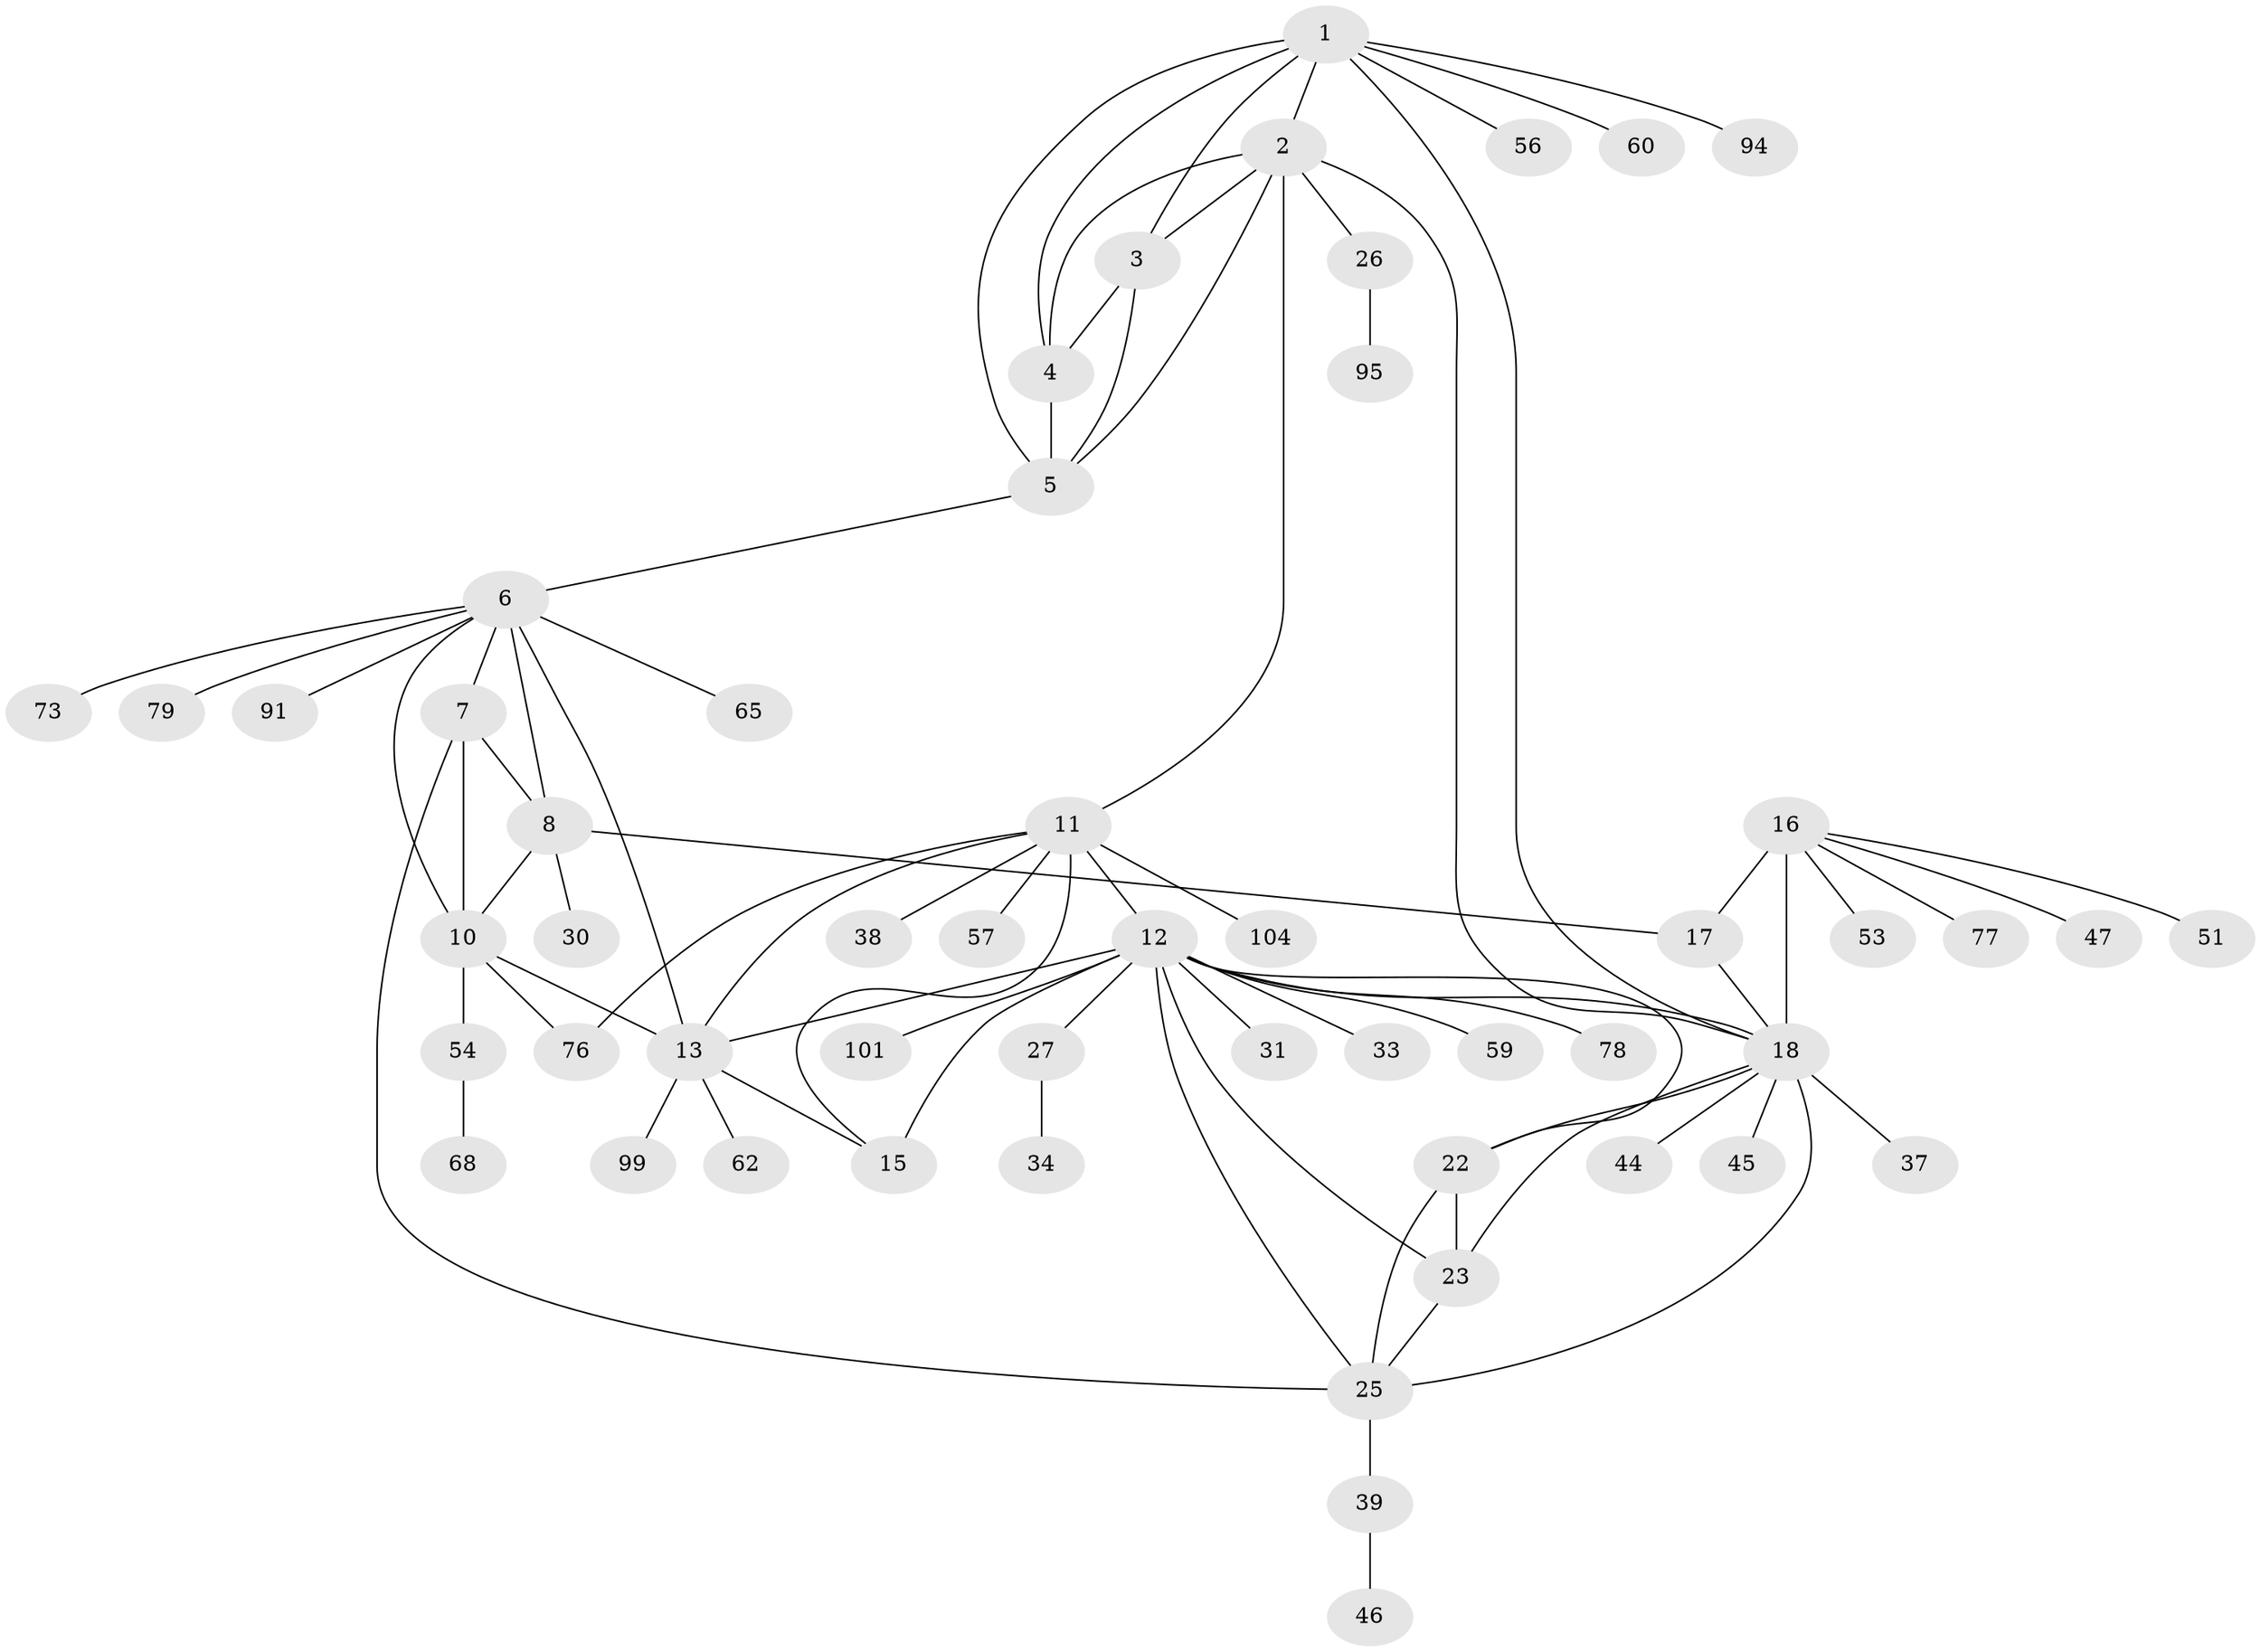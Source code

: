 // original degree distribution, {9: 0.03773584905660377, 7: 0.05660377358490566, 5: 0.018867924528301886, 6: 0.03773584905660377, 10: 0.009433962264150943, 8: 0.03773584905660377, 4: 0.02830188679245283, 13: 0.009433962264150943, 11: 0.009433962264150943, 2: 0.1320754716981132, 1: 0.6132075471698113, 3: 0.009433962264150943}
// Generated by graph-tools (version 1.1) at 2025/16/03/09/25 04:16:06]
// undirected, 53 vertices, 78 edges
graph export_dot {
graph [start="1"]
  node [color=gray90,style=filled];
  1 [super="+42"];
  2;
  3 [super="+98"];
  4 [super="+64+88"];
  5;
  6;
  7 [super="+55+49+43"];
  8 [super="+29+9+50+74"];
  10;
  11;
  12 [super="+14+24+58"];
  13 [super="+41"];
  15;
  16 [super="+83+20"];
  17 [super="+40"];
  18 [super="+63+81+103+80+19"];
  22;
  23 [super="+87+90+48"];
  25 [super="+106"];
  26;
  27 [super="+28"];
  30;
  31;
  33 [super="+100"];
  34;
  37;
  38;
  39;
  44;
  45;
  46 [super="+85+82"];
  47;
  51;
  53;
  54 [super="+89+86"];
  56;
  57;
  59;
  60;
  62;
  65;
  68;
  73;
  76;
  77;
  78;
  79 [super="+84"];
  91;
  94;
  95;
  99;
  101;
  104;
  1 -- 2;
  1 -- 3;
  1 -- 4;
  1 -- 5;
  1 -- 56;
  1 -- 60;
  1 -- 94;
  1 -- 18;
  2 -- 3;
  2 -- 4;
  2 -- 5;
  2 -- 11;
  2 -- 26;
  2 -- 18;
  3 -- 4;
  3 -- 5;
  4 -- 5;
  5 -- 6;
  6 -- 7;
  6 -- 8 [weight=2];
  6 -- 10;
  6 -- 65;
  6 -- 73;
  6 -- 79;
  6 -- 91;
  6 -- 13;
  7 -- 8 [weight=2];
  7 -- 10;
  7 -- 25;
  8 -- 10 [weight=2];
  8 -- 17;
  8 -- 30;
  10 -- 13;
  10 -- 54;
  10 -- 76;
  11 -- 12 [weight=2];
  11 -- 13;
  11 -- 15;
  11 -- 38;
  11 -- 57;
  11 -- 76;
  11 -- 104;
  12 -- 13 [weight=2];
  12 -- 15 [weight=2];
  12 -- 101;
  12 -- 78;
  12 -- 59;
  12 -- 31;
  12 -- 33;
  12 -- 22;
  12 -- 23;
  12 -- 25;
  12 -- 27;
  12 -- 18 [weight=2];
  13 -- 15;
  13 -- 62;
  13 -- 99;
  16 -- 17 [weight=2];
  16 -- 18 [weight=4];
  16 -- 51;
  16 -- 53;
  16 -- 77;
  16 -- 47;
  17 -- 18 [weight=2];
  18 -- 45;
  18 -- 37;
  18 -- 44;
  18 -- 22;
  18 -- 23;
  18 -- 25;
  22 -- 23;
  22 -- 25;
  23 -- 25;
  25 -- 39;
  26 -- 95;
  27 -- 34;
  39 -- 46;
  54 -- 68;
}

